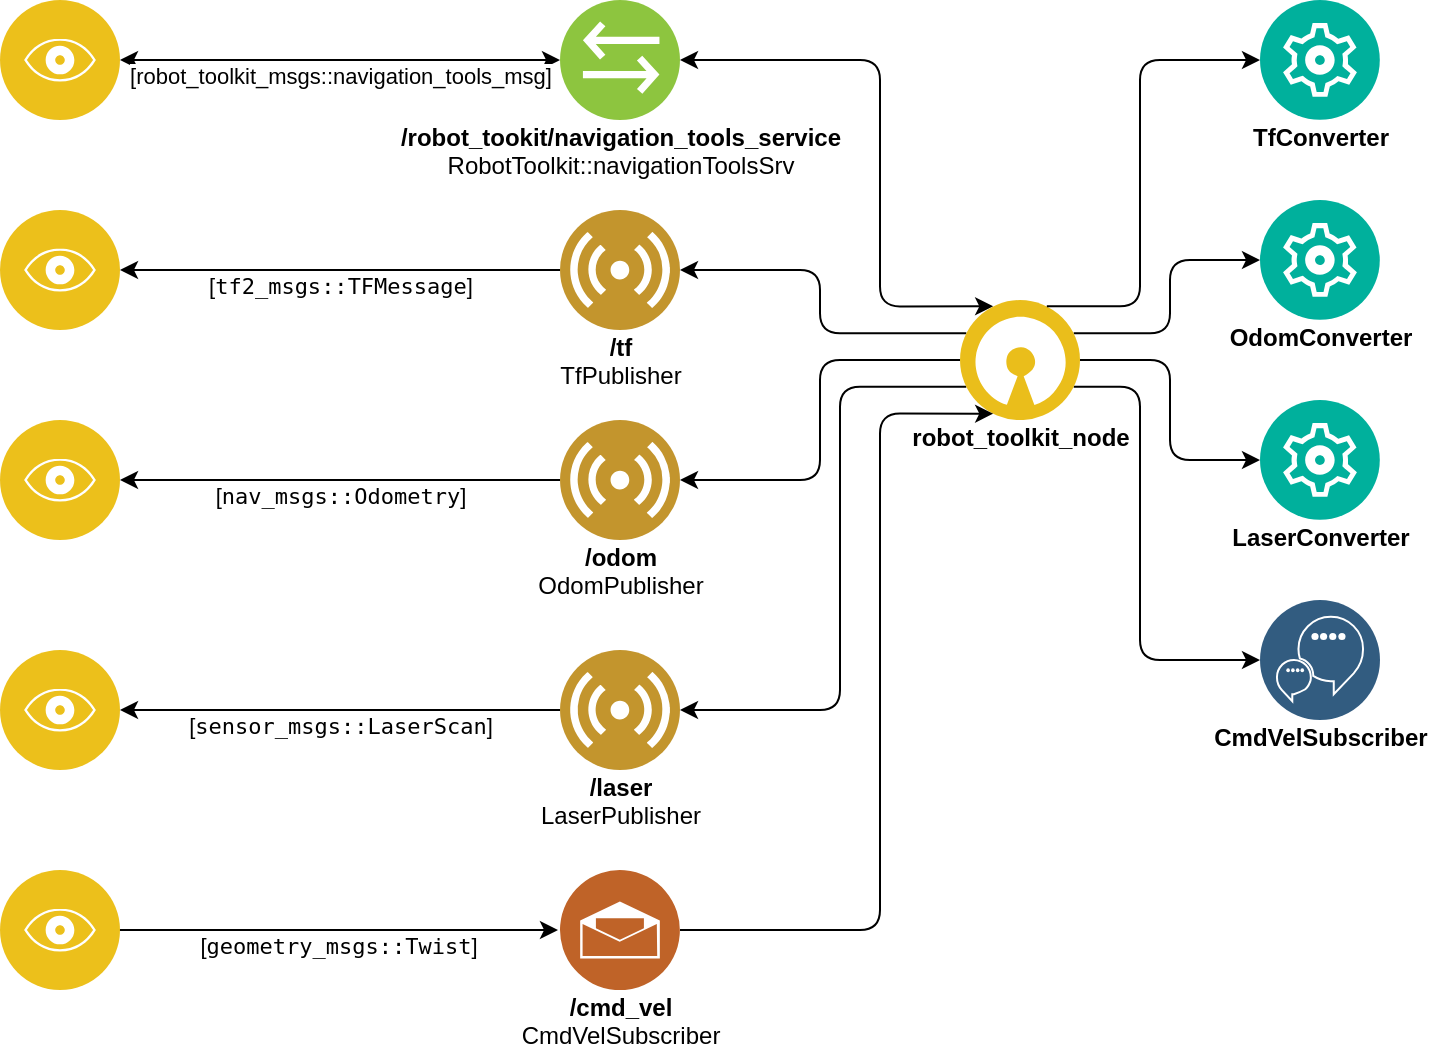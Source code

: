 <mxfile version="10.6.6" type="device"><diagram id="i_G1sJ6apPRsVd_6MF1_" name="Page-1"><mxGraphModel dx="918" dy="553" grid="1" gridSize="10" guides="1" tooltips="1" connect="1" arrows="1" fold="1" page="1" pageScale="1" pageWidth="850" pageHeight="1100" math="0" shadow="0"><root><mxCell id="0"/><mxCell id="1" parent="0"/><mxCell id="Xuhcu1reCGZLSPkCSpRx-26" style="edgeStyle=orthogonalEdgeStyle;orthogonalLoop=1;jettySize=auto;html=1;exitX=1;exitY=0.25;exitDx=0;exitDy=0;entryX=0;entryY=0.5;entryDx=0;entryDy=0;fontColor=#000000;rounded=1;spacingTop=-5;" parent="1" source="Xuhcu1reCGZLSPkCSpRx-1" target="Xuhcu1reCGZLSPkCSpRx-22" edge="1"><mxGeometry relative="1" as="geometry"/></mxCell><mxCell id="Xuhcu1reCGZLSPkCSpRx-27" style="edgeStyle=orthogonalEdgeStyle;rounded=1;orthogonalLoop=1;jettySize=auto;html=1;exitX=1;exitY=0.5;exitDx=0;exitDy=0;entryX=0;entryY=0.5;entryDx=0;entryDy=0;fontColor=#000000;spacingTop=-5;" parent="1" source="Xuhcu1reCGZLSPkCSpRx-1" target="Xuhcu1reCGZLSPkCSpRx-23" edge="1"><mxGeometry relative="1" as="geometry"/></mxCell><mxCell id="Xuhcu1reCGZLSPkCSpRx-30" style="edgeStyle=orthogonalEdgeStyle;rounded=1;orthogonalLoop=1;jettySize=auto;html=1;exitX=1;exitY=0.75;exitDx=0;exitDy=0;entryX=0;entryY=0.5;entryDx=0;entryDy=0;fontColor=#000000;spacingTop=-5;" parent="1" source="Xuhcu1reCGZLSPkCSpRx-1" target="Xuhcu1reCGZLSPkCSpRx-28" edge="1"><mxGeometry relative="1" as="geometry"><Array as="points"><mxPoint x="630" y="258"/><mxPoint x="630" y="395"/></Array></mxGeometry></mxCell><mxCell id="Xuhcu1reCGZLSPkCSpRx-32" style="edgeStyle=orthogonalEdgeStyle;rounded=1;orthogonalLoop=1;jettySize=auto;html=1;exitX=0.25;exitY=0;exitDx=0;exitDy=0;entryX=1;entryY=0.5;entryDx=0;entryDy=0;fontColor=#000000;startArrow=classic;startFill=1;spacingTop=-5;" parent="1" source="Xuhcu1reCGZLSPkCSpRx-1" target="Xuhcu1reCGZLSPkCSpRx-4" edge="1"><mxGeometry relative="1" as="geometry"><Array as="points"><mxPoint x="500" y="218"/><mxPoint x="500" y="95"/></Array></mxGeometry></mxCell><mxCell id="Xuhcu1reCGZLSPkCSpRx-40" style="edgeStyle=orthogonalEdgeStyle;rounded=1;orthogonalLoop=1;jettySize=auto;html=1;exitX=0;exitY=0.25;exitDx=0;exitDy=0;entryX=1;entryY=0.5;entryDx=0;entryDy=0;startArrow=none;startFill=0;endArrow=classic;endFill=1;fontColor=#000000;spacingTop=-5;" parent="1" source="Xuhcu1reCGZLSPkCSpRx-1" target="Xuhcu1reCGZLSPkCSpRx-3" edge="1"><mxGeometry relative="1" as="geometry"/></mxCell><mxCell id="Xuhcu1reCGZLSPkCSpRx-50" style="edgeStyle=orthogonalEdgeStyle;rounded=1;orthogonalLoop=1;jettySize=auto;html=1;exitX=0;exitY=0.5;exitDx=0;exitDy=0;entryX=1;entryY=0.5;entryDx=0;entryDy=0;startArrow=none;startFill=0;endArrow=classic;endFill=1;fontColor=#000000;spacingTop=-5;" parent="1" source="Xuhcu1reCGZLSPkCSpRx-1" target="Xuhcu1reCGZLSPkCSpRx-44" edge="1"><mxGeometry relative="1" as="geometry"/></mxCell><mxCell id="Xuhcu1reCGZLSPkCSpRx-51" style="edgeStyle=orthogonalEdgeStyle;rounded=1;orthogonalLoop=1;jettySize=auto;html=1;exitX=0;exitY=0.75;exitDx=0;exitDy=0;entryX=1;entryY=0.5;entryDx=0;entryDy=0;startArrow=none;startFill=0;endArrow=classic;endFill=1;fontColor=#000000;spacingTop=-5;" parent="1" source="Xuhcu1reCGZLSPkCSpRx-1" target="Xuhcu1reCGZLSPkCSpRx-48" edge="1"><mxGeometry relative="1" as="geometry"><Array as="points"><mxPoint x="480" y="258"/><mxPoint x="480" y="420"/></Array></mxGeometry></mxCell><mxCell id="Xuhcu1reCGZLSPkCSpRx-1" value="robot_toolkit_node" style="aspect=fixed;perimeter=ellipsePerimeter;html=1;align=center;shadow=0;dashed=0;fontColor=#000000;labelBackgroundColor=#ffffff;fontSize=12;spacingTop=-5;image;image=img/lib/ibm/applications/open_source_tools.svg;fontStyle=1" parent="1" vertex="1"><mxGeometry x="540" y="215" width="60" height="60" as="geometry"/></mxCell><mxCell id="Xuhcu1reCGZLSPkCSpRx-42" value="[&lt;code&gt;&lt;span&gt;tf2_msgs&lt;/span&gt;&lt;span&gt;::&lt;/span&gt;&lt;span&gt;TFMessage&lt;/span&gt;&lt;/code&gt;]" style="edgeStyle=orthogonalEdgeStyle;rounded=1;orthogonalLoop=1;jettySize=auto;html=1;exitX=0;exitY=0.5;exitDx=0;exitDy=0;entryX=1;entryY=0.5;entryDx=0;entryDy=0;startArrow=none;startFill=0;endArrow=classic;endFill=1;fontColor=#000000;verticalAlign=top;horizontal=1;spacingTop=-5;" parent="1" source="Xuhcu1reCGZLSPkCSpRx-3" target="Xuhcu1reCGZLSPkCSpRx-41" edge="1"><mxGeometry relative="1" as="geometry"/></mxCell><mxCell id="Xuhcu1reCGZLSPkCSpRx-3" value="/tf&lt;br&gt;&lt;span style=&quot;font-weight: normal&quot;&gt;TfPublisher&lt;/span&gt;&lt;br&gt;" style="aspect=fixed;perimeter=ellipsePerimeter;html=1;align=center;shadow=0;dashed=0;fontColor=#000000;labelBackgroundColor=#ffffff;fontSize=12;spacingTop=-5;image;image=img/lib/ibm/users/sensor.svg;fontStyle=1;verticalAlign=top;horizontal=1;" parent="1" vertex="1"><mxGeometry x="340" y="170" width="60" height="60" as="geometry"/></mxCell><mxCell id="Xuhcu1reCGZLSPkCSpRx-34" style="edgeStyle=orthogonalEdgeStyle;rounded=1;orthogonalLoop=1;jettySize=auto;html=1;exitX=0;exitY=0.5;exitDx=0;exitDy=0;entryX=1;entryY=0.5;entryDx=0;entryDy=0;fontColor=#000000;strokeColor=none;startArrow=classic;startFill=1;verticalAlign=top;horizontal=1;spacingTop=-5;" parent="1" source="Xuhcu1reCGZLSPkCSpRx-4" target="Xuhcu1reCGZLSPkCSpRx-33" edge="1"><mxGeometry relative="1" as="geometry"/></mxCell><mxCell id="Xuhcu1reCGZLSPkCSpRx-4" value="/robot_tookit/navigation_tools_service&lt;br&gt;&lt;span style=&quot;font-weight: normal&quot;&gt;RobotToolkit::navigationToolsSrv&lt;/span&gt;&lt;br&gt;" style="aspect=fixed;perimeter=ellipsePerimeter;html=1;align=center;shadow=0;dashed=0;fontColor=#000000;labelBackgroundColor=#ffffff;fontSize=12;spacingTop=-5;image;image=img/lib/ibm/vpc/Bridge.svg;fontStyle=1;verticalAlign=top;horizontal=1;" parent="1" vertex="1"><mxGeometry x="340" y="65" width="60" height="60" as="geometry"/></mxCell><mxCell id="Xuhcu1reCGZLSPkCSpRx-8" value="TfConverter&lt;br&gt;" style="aspect=fixed;perimeter=ellipsePerimeter;html=1;align=center;shadow=0;dashed=0;fontColor=#000000;labelBackgroundColor=#ffffff;fontSize=12;spacingTop=-5;image;image=img/lib/ibm/management/management.svg;fontStyle=1" parent="1" vertex="1"><mxGeometry x="690" y="65" width="60" height="60" as="geometry"/></mxCell><mxCell id="Xuhcu1reCGZLSPkCSpRx-52" style="edgeStyle=orthogonalEdgeStyle;rounded=1;orthogonalLoop=1;jettySize=auto;html=1;exitX=1;exitY=0.5;exitDx=0;exitDy=0;entryX=0.25;entryY=1;entryDx=0;entryDy=0;startArrow=none;startFill=0;endArrow=classic;endFill=1;fontColor=#000000;spacingTop=-5;" parent="1" source="Xuhcu1reCGZLSPkCSpRx-9" target="Xuhcu1reCGZLSPkCSpRx-1" edge="1"><mxGeometry relative="1" as="geometry"><Array as="points"><mxPoint x="500" y="530"/><mxPoint x="500" y="272"/></Array></mxGeometry></mxCell><mxCell id="Xuhcu1reCGZLSPkCSpRx-9" value="/cmd_vel&lt;br&gt;&lt;span style=&quot;font-weight: normal&quot;&gt;CmdVelSubscriber&lt;/span&gt;&lt;br&gt;" style="aspect=fixed;perimeter=ellipsePerimeter;html=1;align=center;shadow=0;dashed=0;fontColor=#000000;labelBackgroundColor=#ffffff;fontSize=12;spacingTop=-5;image;image=img/lib/ibm/social/messaging.svg;fontStyle=1;verticalAlign=top;horizontal=1;" parent="1" vertex="1"><mxGeometry x="340" y="500" width="60" height="60" as="geometry"/></mxCell><mxCell id="Xuhcu1reCGZLSPkCSpRx-19" value="" style="edgeStyle=elbowEdgeStyle;elbow=horizontal;endArrow=classic;html=1;fontColor=#000000;exitX=0.75;exitY=0;exitDx=0;exitDy=0;entryX=0;entryY=0.5;entryDx=0;entryDy=0;spacingTop=-5;" parent="1" source="Xuhcu1reCGZLSPkCSpRx-1" target="Xuhcu1reCGZLSPkCSpRx-8" edge="1"><mxGeometry width="50" height="50" relative="1" as="geometry"><mxPoint x="300" y="515" as="sourcePoint"/><mxPoint x="730" y="95" as="targetPoint"/><Array as="points"><mxPoint x="630" y="150"/></Array></mxGeometry></mxCell><mxCell id="Xuhcu1reCGZLSPkCSpRx-22" value="OdomConverter" style="aspect=fixed;perimeter=ellipsePerimeter;html=1;align=center;shadow=0;dashed=0;fontColor=#000000;labelBackgroundColor=#ffffff;fontSize=12;spacingTop=-5;image;image=img/lib/ibm/management/management.svg;fontStyle=1" parent="1" vertex="1"><mxGeometry x="690" y="165" width="60" height="60" as="geometry"/></mxCell><mxCell id="Xuhcu1reCGZLSPkCSpRx-23" value="LaserConverter" style="aspect=fixed;perimeter=ellipsePerimeter;html=1;align=center;shadow=0;dashed=0;fontColor=#000000;labelBackgroundColor=#ffffff;fontSize=12;spacingTop=-5;image;image=img/lib/ibm/management/management.svg;fontStyle=1" parent="1" vertex="1"><mxGeometry x="690" y="265" width="60" height="60" as="geometry"/></mxCell><mxCell id="Xuhcu1reCGZLSPkCSpRx-28" value="CmdVelSubscriber&lt;br&gt;" style="aspect=fixed;perimeter=ellipsePerimeter;html=1;align=center;shadow=0;dashed=0;fontColor=#000000;labelBackgroundColor=#ffffff;fontSize=12;spacingTop=-5;image;image=img/lib/ibm/data/conversation_trained_deployed.svg;fontStyle=1" parent="1" vertex="1"><mxGeometry x="690" y="365" width="60" height="60" as="geometry"/></mxCell><mxCell id="Xuhcu1reCGZLSPkCSpRx-38" value="[robot_toolkit_msgs::navigation_tools_msg]" style="edgeStyle=orthogonalEdgeStyle;rounded=1;orthogonalLoop=1;jettySize=auto;html=1;exitX=1;exitY=0.5;exitDx=0;exitDy=0;entryX=0;entryY=0.5;entryDx=0;entryDy=0;startArrow=classic;startFill=1;fontColor=#000000;verticalAlign=top;horizontal=1;spacingTop=-5;" parent="1" source="Xuhcu1reCGZLSPkCSpRx-33" target="Xuhcu1reCGZLSPkCSpRx-4" edge="1"><mxGeometry relative="1" as="geometry"/></mxCell><mxCell id="Xuhcu1reCGZLSPkCSpRx-33" value="" style="aspect=fixed;perimeter=ellipsePerimeter;html=1;align=center;shadow=0;dashed=0;fontColor=#4277BB;labelBackgroundColor=#ffffff;fontSize=12;spacingTop=-5;image;image=img/lib/ibm/applications/visualization.svg;verticalAlign=top;horizontal=1;" parent="1" vertex="1"><mxGeometry x="60" y="65" width="60" height="60" as="geometry"/></mxCell><mxCell id="Xuhcu1reCGZLSPkCSpRx-41" value="" style="aspect=fixed;perimeter=ellipsePerimeter;html=1;align=center;shadow=0;dashed=0;fontColor=#4277BB;labelBackgroundColor=#ffffff;fontSize=12;spacingTop=-5;image;image=img/lib/ibm/applications/visualization.svg;verticalAlign=top;horizontal=1;" parent="1" vertex="1"><mxGeometry x="60" y="170" width="60" height="60" as="geometry"/></mxCell><mxCell id="Xuhcu1reCGZLSPkCSpRx-43" value="[&lt;code&gt;&lt;span&gt;nav_msgs&lt;/span&gt;&lt;span&gt;::&lt;/span&gt;&lt;span&gt;Odometry&lt;/span&gt;&lt;/code&gt;]" style="edgeStyle=orthogonalEdgeStyle;rounded=1;orthogonalLoop=1;jettySize=auto;html=1;exitX=0;exitY=0.5;exitDx=0;exitDy=0;entryX=1;entryY=0.5;entryDx=0;entryDy=0;startArrow=none;startFill=0;endArrow=classic;endFill=1;fontColor=#000000;verticalAlign=top;horizontal=1;spacingTop=-5;" parent="1" source="Xuhcu1reCGZLSPkCSpRx-44" target="Xuhcu1reCGZLSPkCSpRx-45" edge="1"><mxGeometry relative="1" as="geometry"/></mxCell><mxCell id="Xuhcu1reCGZLSPkCSpRx-44" value="/odom&lt;br&gt;&lt;span style=&quot;font-weight: normal&quot;&gt;OdomPublisher&lt;/span&gt;&lt;br&gt;" style="aspect=fixed;perimeter=ellipsePerimeter;html=1;align=center;shadow=0;dashed=0;fontColor=#000000;labelBackgroundColor=#ffffff;fontSize=12;spacingTop=-5;image;image=img/lib/ibm/users/sensor.svg;fontStyle=1;verticalAlign=top;horizontal=1;" parent="1" vertex="1"><mxGeometry x="340" y="275" width="60" height="60" as="geometry"/></mxCell><mxCell id="Xuhcu1reCGZLSPkCSpRx-45" value="" style="aspect=fixed;perimeter=ellipsePerimeter;html=1;align=center;shadow=0;dashed=0;fontColor=#4277BB;labelBackgroundColor=#ffffff;fontSize=12;spacingTop=-5;image;image=img/lib/ibm/applications/visualization.svg;verticalAlign=top;horizontal=1;" parent="1" vertex="1"><mxGeometry x="60" y="275" width="60" height="60" as="geometry"/></mxCell><mxCell id="Xuhcu1reCGZLSPkCSpRx-47" value="[&lt;code&gt;&lt;span&gt;sensor_msgs&lt;/span&gt;&lt;span&gt;::&lt;/span&gt;&lt;span&gt;LaserScan&lt;/span&gt;&lt;/code&gt;]" style="edgeStyle=orthogonalEdgeStyle;rounded=1;orthogonalLoop=1;jettySize=auto;html=1;exitX=0;exitY=0.5;exitDx=0;exitDy=0;entryX=1;entryY=0.5;entryDx=0;entryDy=0;startArrow=none;startFill=0;endArrow=classic;endFill=1;fontColor=#000000;verticalAlign=top;horizontal=1;spacingTop=-5;" parent="1" source="Xuhcu1reCGZLSPkCSpRx-48" target="Xuhcu1reCGZLSPkCSpRx-49" edge="1"><mxGeometry relative="1" as="geometry"/></mxCell><mxCell id="Xuhcu1reCGZLSPkCSpRx-48" value="/laser&lt;br&gt;&lt;span style=&quot;font-weight: normal&quot;&gt;LaserPublisher&lt;/span&gt;&lt;br&gt;" style="aspect=fixed;perimeter=ellipsePerimeter;html=1;align=center;shadow=0;dashed=0;fontColor=#000000;labelBackgroundColor=#ffffff;fontSize=12;spacingTop=-5;image;image=img/lib/ibm/users/sensor.svg;fontStyle=1;verticalAlign=top;horizontal=1;" parent="1" vertex="1"><mxGeometry x="340" y="390" width="60" height="60" as="geometry"/></mxCell><mxCell id="Xuhcu1reCGZLSPkCSpRx-49" value="" style="aspect=fixed;perimeter=ellipsePerimeter;html=1;align=center;shadow=0;dashed=0;fontColor=#4277BB;labelBackgroundColor=#ffffff;fontSize=12;spacingTop=-5;image;image=img/lib/ibm/applications/visualization.svg;verticalAlign=top;horizontal=1;" parent="1" vertex="1"><mxGeometry x="60" y="390" width="60" height="60" as="geometry"/></mxCell><mxCell id="Xuhcu1reCGZLSPkCSpRx-55" value="[&lt;code&gt;&lt;span&gt;geometry_msgs&lt;/span&gt;&lt;span&gt;::&lt;/span&gt;&lt;span&gt;Twist&lt;/span&gt;&lt;/code&gt;]" style="edgeStyle=orthogonalEdgeStyle;rounded=1;orthogonalLoop=1;jettySize=auto;html=1;exitX=1;exitY=0.5;exitDx=0;exitDy=0;startArrow=none;startFill=0;endArrow=classic;endFill=1;fontColor=#000000;verticalAlign=top;horizontal=1;spacingTop=-5;" parent="1" edge="1"><mxGeometry relative="1" as="geometry"><mxPoint x="119" y="530" as="sourcePoint"/><mxPoint x="339" y="530" as="targetPoint"/></mxGeometry></mxCell><mxCell id="Xuhcu1reCGZLSPkCSpRx-53" value="" style="aspect=fixed;perimeter=ellipsePerimeter;html=1;align=center;shadow=0;dashed=0;fontColor=#4277BB;labelBackgroundColor=#ffffff;fontSize=12;spacingTop=-5;image;image=img/lib/ibm/applications/visualization.svg;verticalAlign=top;horizontal=1;" parent="1" vertex="1"><mxGeometry x="60" y="500" width="60" height="60" as="geometry"/></mxCell></root></mxGraphModel></diagram></mxfile>